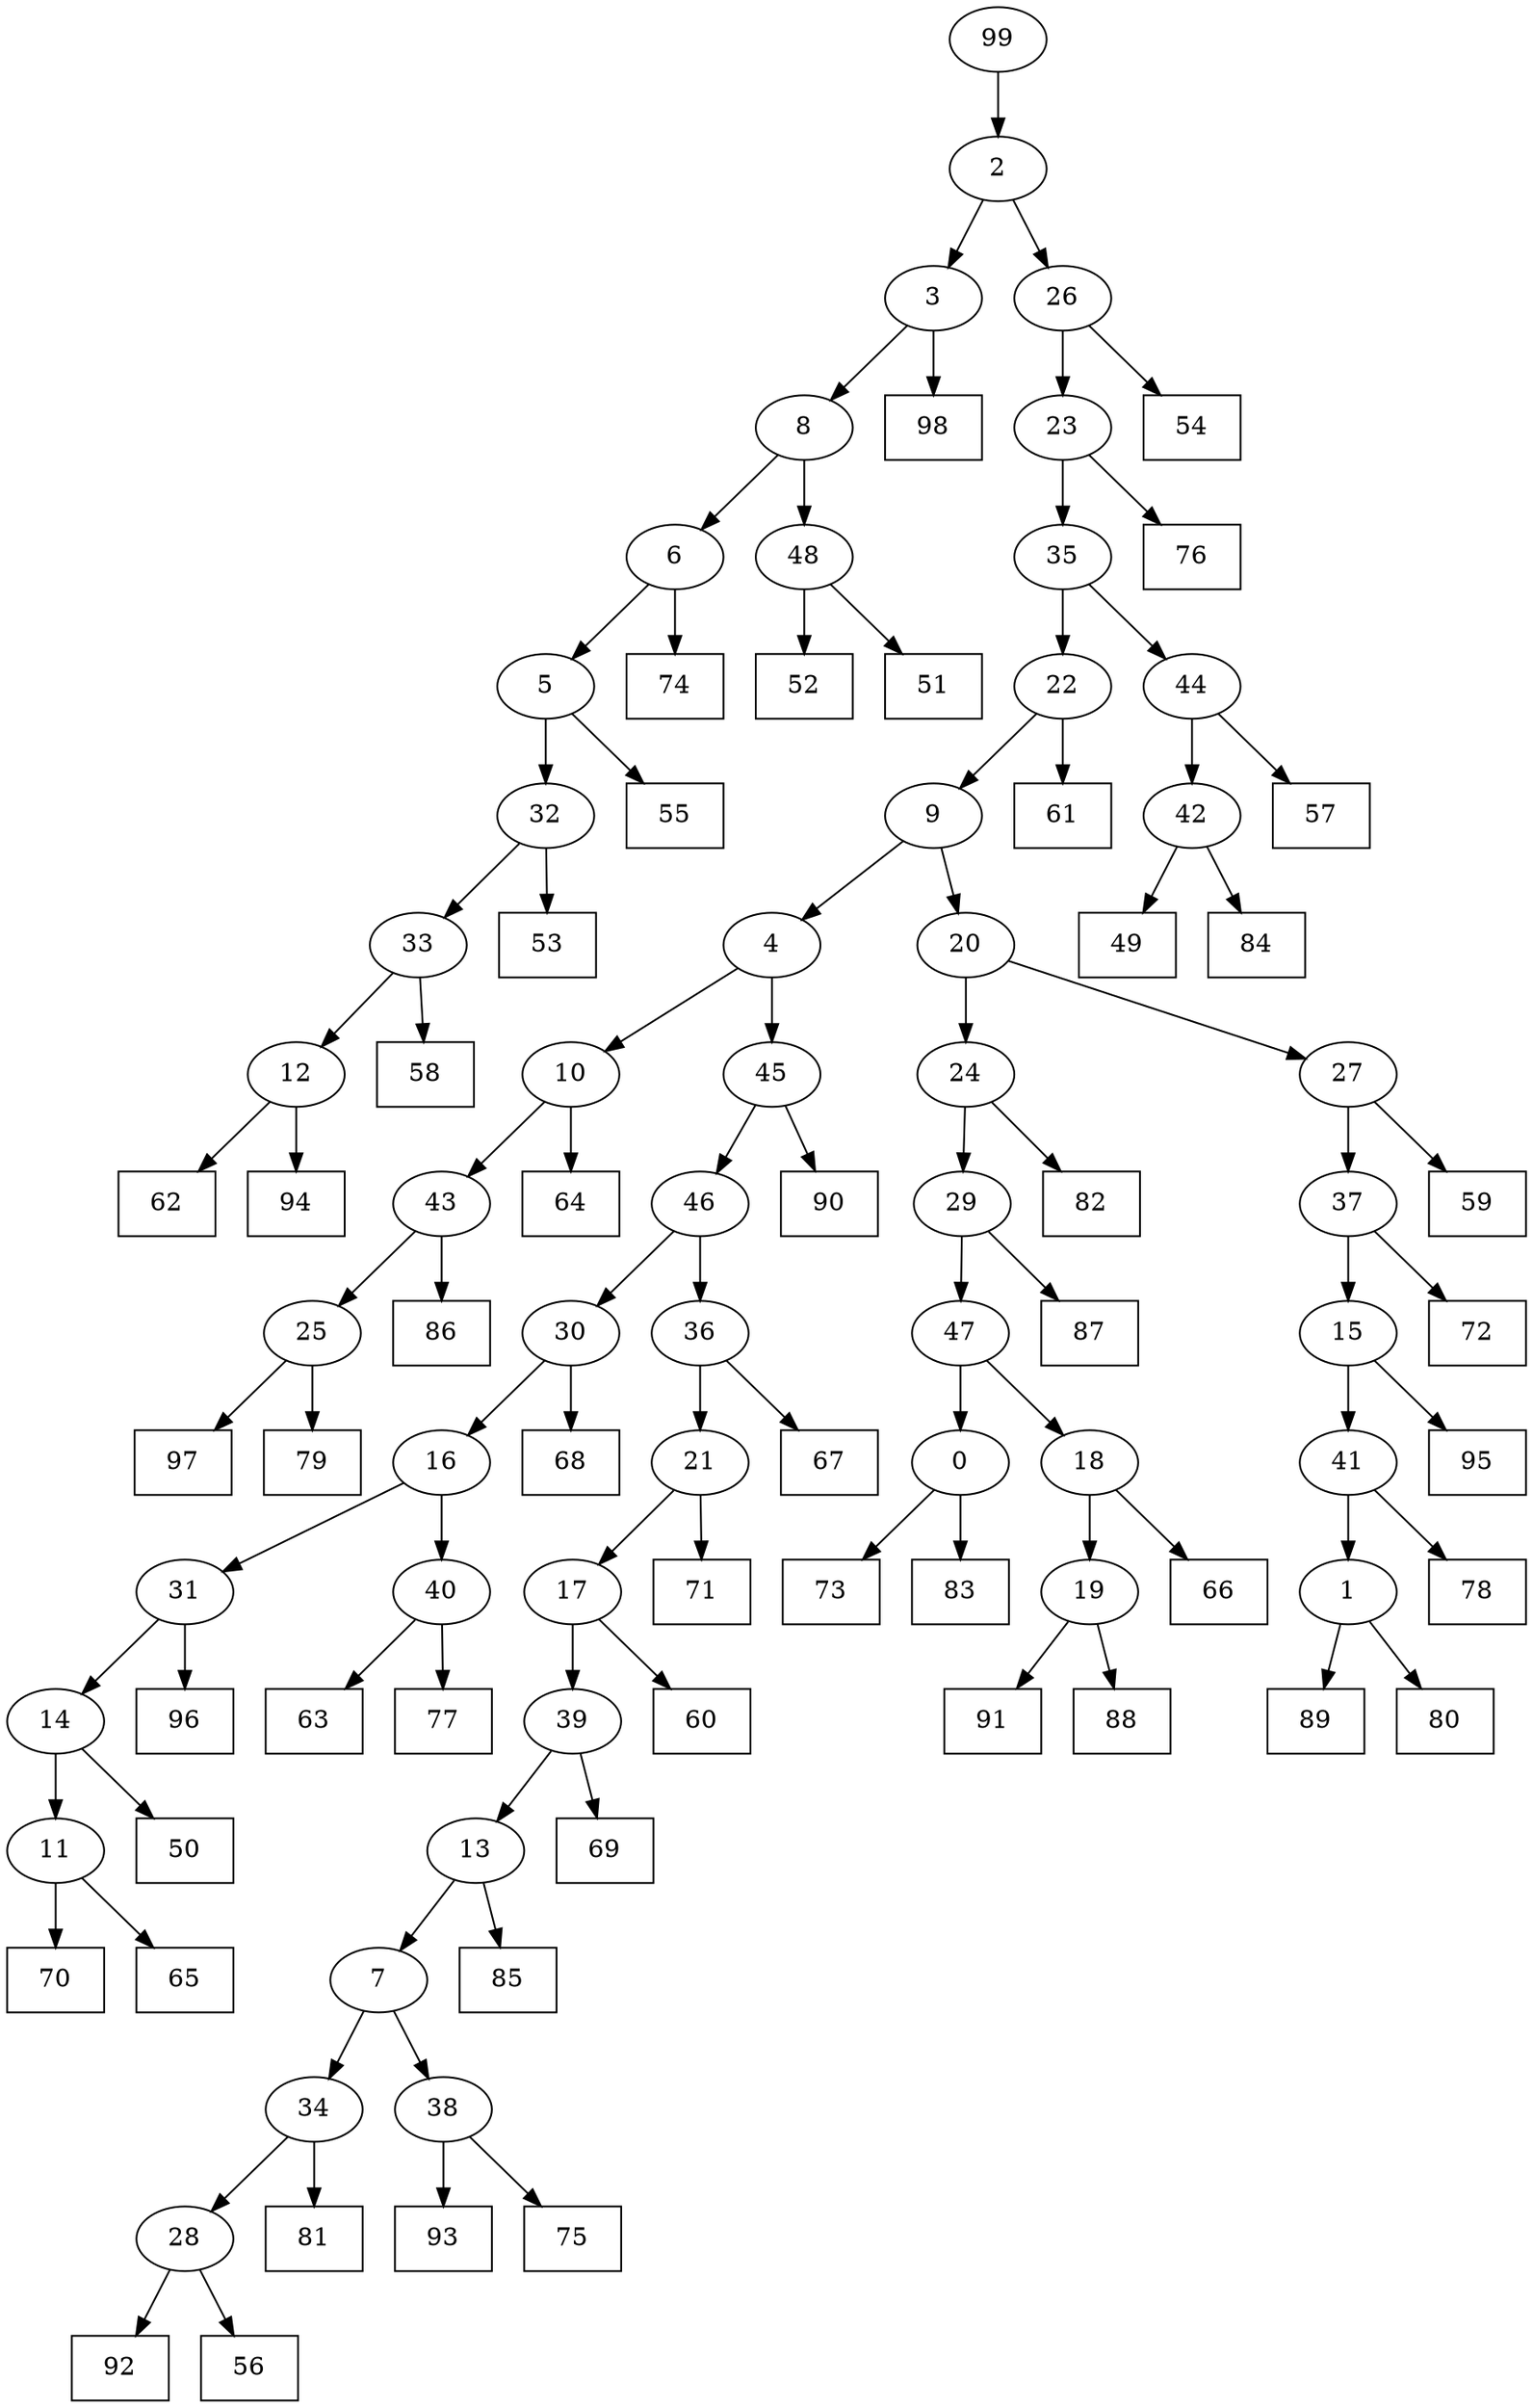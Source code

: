 digraph G {
0[label="0"];
1[label="1"];
2[label="2"];
3[label="3"];
4[label="4"];
5[label="5"];
6[label="6"];
7[label="7"];
8[label="8"];
9[label="9"];
10[label="10"];
11[label="11"];
12[label="12"];
13[label="13"];
14[label="14"];
15[label="15"];
16[label="16"];
17[label="17"];
18[label="18"];
19[label="19"];
20[label="20"];
21[label="21"];
22[label="22"];
23[label="23"];
24[label="24"];
25[label="25"];
26[label="26"];
27[label="27"];
28[label="28"];
29[label="29"];
30[label="30"];
31[label="31"];
32[label="32"];
33[label="33"];
34[label="34"];
35[label="35"];
36[label="36"];
37[label="37"];
38[label="38"];
39[label="39"];
40[label="40"];
41[label="41"];
42[label="42"];
43[label="43"];
44[label="44"];
45[label="45"];
46[label="46"];
47[label="47"];
48[label="48"];
49[shape=box,label="52"];
50[shape=box,label="63"];
51[shape=box,label="55"];
52[shape=box,label="90"];
53[shape=box,label="69"];
54[shape=box,label="78"];
55[shape=box,label="70"];
56[shape=box,label="62"];
57[shape=box,label="54"];
58[shape=box,label="59"];
59[shape=box,label="94"];
60[shape=box,label="66"];
61[shape=box,label="65"];
62[shape=box,label="73"];
63[shape=box,label="61"];
64[shape=box,label="77"];
65[shape=box,label="97"];
66[shape=box,label="83"];
67[shape=box,label="79"];
68[shape=box,label="74"];
69[shape=box,label="86"];
70[shape=box,label="91"];
71[shape=box,label="64"];
72[shape=box,label="50"];
73[shape=box,label="76"];
74[shape=box,label="58"];
75[shape=box,label="49"];
76[shape=box,label="84"];
77[shape=box,label="72"];
78[shape=box,label="92"];
79[shape=box,label="51"];
80[shape=box,label="93"];
81[shape=box,label="98"];
82[shape=box,label="75"];
83[shape=box,label="56"];
84[shape=box,label="57"];
85[shape=box,label="81"];
86[shape=box,label="95"];
87[shape=box,label="89"];
88[shape=box,label="96"];
89[shape=box,label="60"];
90[shape=box,label="80"];
91[shape=box,label="82"];
92[shape=box,label="68"];
93[shape=box,label="85"];
94[shape=box,label="87"];
95[shape=box,label="71"];
96[shape=box,label="67"];
97[shape=box,label="53"];
98[shape=box,label="88"];
99[label="99"];
21->95 ;
31->88 ;
27->58 ;
1->87 ;
42->75 ;
5->51 ;
35->44 ;
25->65 ;
36->21 ;
36->96 ;
0->66 ;
23->35 ;
22->63 ;
18->60 ;
10->71 ;
99->2 ;
13->7 ;
40->64 ;
37->77 ;
35->22 ;
17->39 ;
22->9 ;
9->4 ;
2->3 ;
3->8 ;
39->53 ;
44->84 ;
39->13 ;
19->70 ;
11->61 ;
18->19 ;
19->98 ;
33->74 ;
30->16 ;
16->40 ;
11->55 ;
32->97 ;
28->83 ;
25->67 ;
28->78 ;
26->57 ;
4->10 ;
13->93 ;
4->45 ;
20->27 ;
21->17 ;
8->48 ;
37->15 ;
15->41 ;
38->80 ;
29->94 ;
46->30 ;
30->92 ;
17->89 ;
45->46 ;
46->36 ;
34->28 ;
47->0 ;
0->62 ;
41->1 ;
1->90 ;
44->42 ;
5->32 ;
32->33 ;
27->37 ;
6->5 ;
45->52 ;
9->20 ;
24->91 ;
8->6 ;
14->11 ;
41->54 ;
43->69 ;
6->68 ;
33->12 ;
12->59 ;
42->76 ;
24->29 ;
40->50 ;
7->34 ;
34->85 ;
48->79 ;
2->26 ;
15->86 ;
16->31 ;
48->49 ;
10->43 ;
43->25 ;
12->56 ;
26->23 ;
23->73 ;
31->14 ;
14->72 ;
3->81 ;
7->38 ;
38->82 ;
20->24 ;
29->47 ;
47->18 ;
}
